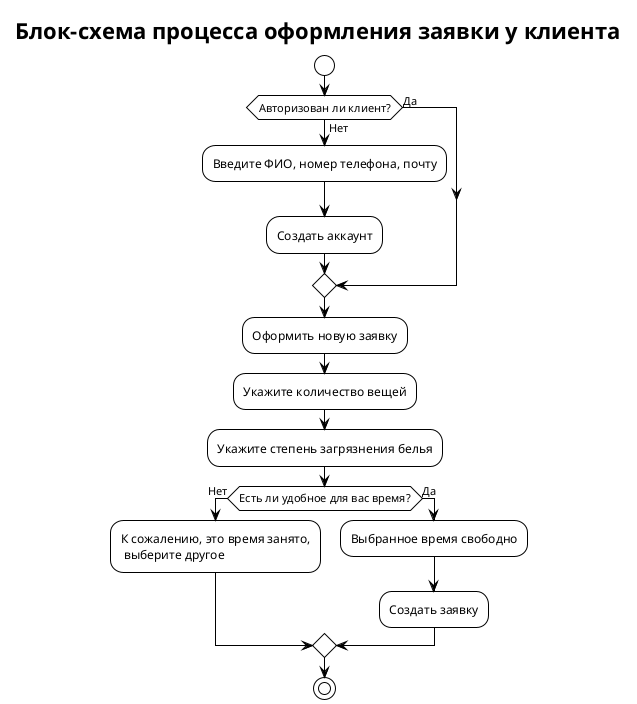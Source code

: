 @startuml
!theme plain

title Блок-схема процесса оформления заявки у клиента

start

if (Авторизован ли клиент?) then (Нет)
  :Введите ФИО, номер телефона, почту;
  :Создать аккаунт;
else (Да)
endif
:Оформить новую заявку;
:Укажите количество вещей;
:Укажите степень загрязнения белья;

if (Есть ли удобное для вас время?) then (Нет)
  :К сожалению, это время занято,\n выберите другое;
else (Да)
  :Выбранное время свободно;
  :Создать заявку;

  endif

  stop
@enduml